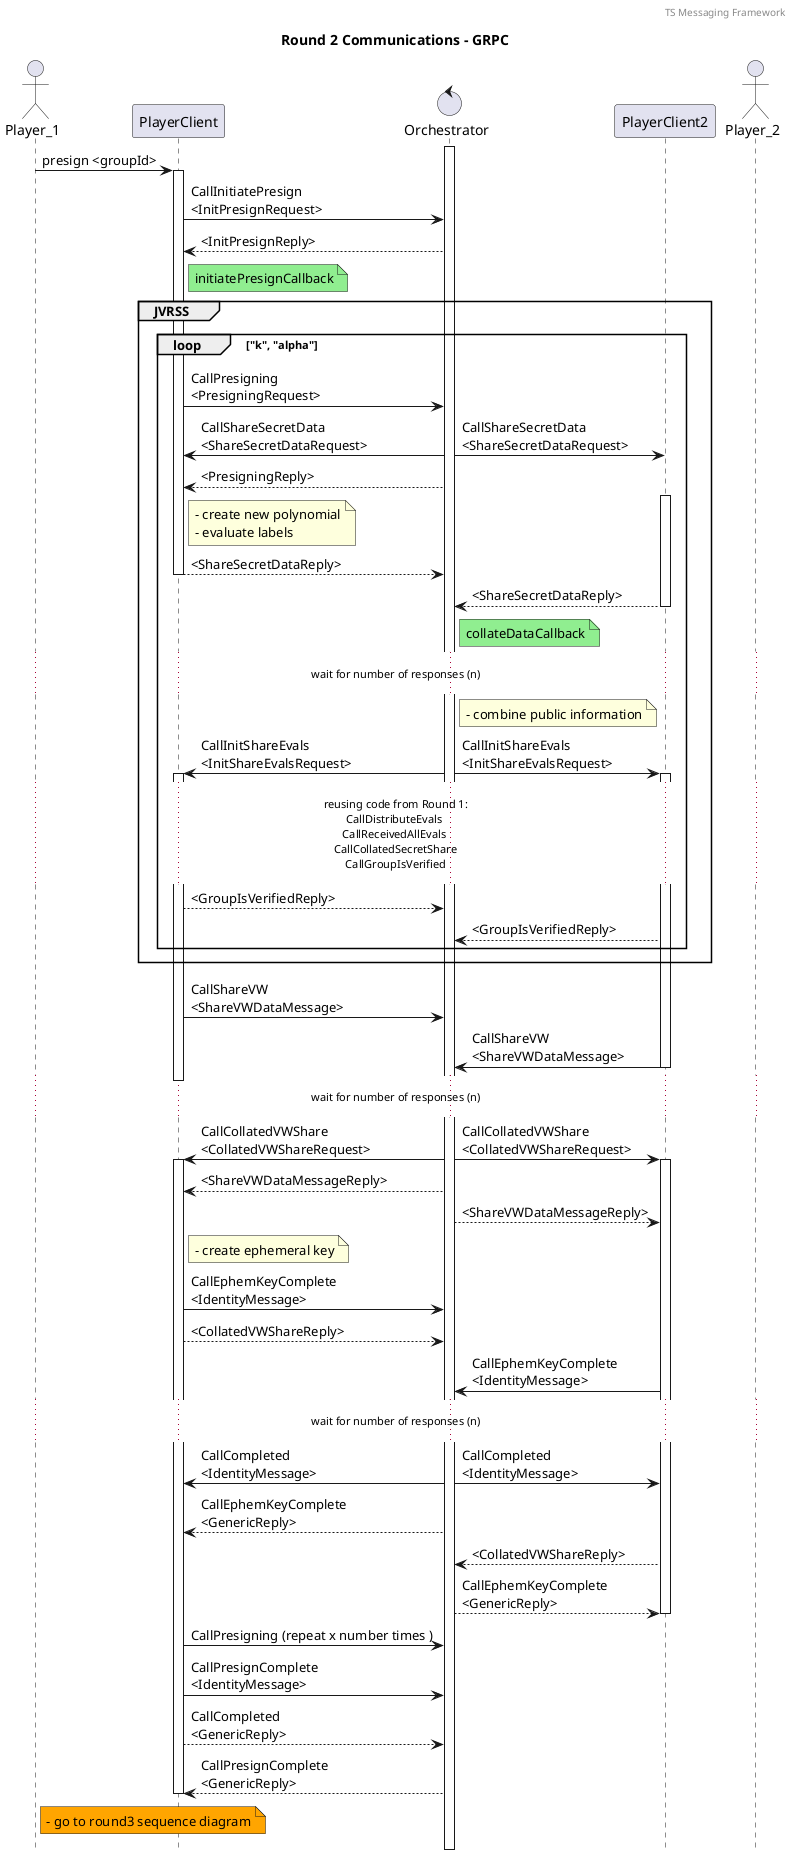 @startuml
@startuml
!pragma teoz true

header TS Messaging Framework
title Round 2 Communications - GRPC
hide footbox
actor Player_1
participant PlayerClient
control Orchestrator
participant PlayerClient2
actor Player_2

activate Orchestrator


Player_1 -> PlayerClient : presign <groupId>
activate PlayerClient
PlayerClient -> Orchestrator : CallInitiatePresign \n<InitPresignRequest>
Orchestrator --> PlayerClient : <InitPresignReply>

note right PlayerClient #LightGreen
    initiatePresignCallback
end note

group JVRSS
loop "k", "alpha"
PlayerClient -> Orchestrator : CallPresigning \n<PresigningRequest>
Orchestrator -> PlayerClient : CallShareSecretData \n<ShareSecretDataRequest>
& Orchestrator -> PlayerClient2 : CallShareSecretData \n<ShareSecretDataRequest>

Orchestrator --> PlayerClient : <PresigningReply>
activate PlayerClient2

note right PlayerClient
    - create new polynomial
    - evaluate labels 
end note




PlayerClient --> Orchestrator : <ShareSecretDataReply>
deactivate PlayerClient
PlayerClient2 --> Orchestrator : <ShareSecretDataReply>
note right Orchestrator #LightGreen
    collateDataCallback
end note
deactivate PlayerClient2

... wait for number of responses (n) ...

note right Orchestrator 
    - combine public information
end note

Orchestrator -> PlayerClient : CallInitShareEvals \n<InitShareEvalsRequest>
& Orchestrator -> PlayerClient2 : CallInitShareEvals \n<InitShareEvalsRequest>
activate PlayerClient
activate PlayerClient2

... reusing code from Round 1: \nCallDistributeEvals \nCallReceivedAllEvals \nCallCollatedSecretShare\nCallGroupIsVerified...


PlayerClient --> Orchestrator : <GroupIsVerifiedReply>
PlayerClient2 --> Orchestrator : <GroupIsVerifiedReply>

end
end

PlayerClient -> Orchestrator : CallShareVW \n<ShareVWDataMessage>
PlayerClient2 -> Orchestrator : CallShareVW \n<ShareVWDataMessage>
deactivate PlayerClient
deactivate PlayerClient2

... wait for number of responses (n) ...

Orchestrator -> PlayerClient : CallCollatedVWShare \n<CollatedVWShareRequest>
& Orchestrator -> PlayerClient2 : CallCollatedVWShare \n<CollatedVWShareRequest>
activate PlayerClient
activate PlayerClient2
Orchestrator --> PlayerClient   : <ShareVWDataMessageReply>
Orchestrator --> PlayerClient2    : <ShareVWDataMessageReply>

note right PlayerClient 
    - create ephemeral key
end note 

PlayerClient -> Orchestrator : CallEphemKeyComplete \n<IdentityMessage>
PlayerClient --> Orchestrator : <CollatedVWShareReply>

PlayerClient2 -> Orchestrator :CallEphemKeyComplete \n<IdentityMessage>


... wait for number of responses (n) ...

Orchestrator -> PlayerClient : CallCompleted \n<IdentityMessage>
& Orchestrator -> PlayerClient2 :  CallCompleted \n<IdentityMessage>
Orchestrator --> PlayerClient : CallEphemKeyComplete \n<GenericReply>

PlayerClient2 --> Orchestrator : <CollatedVWShareReply>
Orchestrator --> PlayerClient2 : CallEphemKeyComplete \n<GenericReply>

deactivate PlayerClient2

PlayerClient -> Orchestrator : CallPresigning (repeat x number times )
PlayerClient -> Orchestrator : CallPresignComplete \n<IdentityMessage>
PlayerClient --> Orchestrator : CallCompleted \n<GenericReply>
Orchestrator --> PlayerClient : CallPresignComplete \n<GenericReply>
deactivate PlayerClient
note right Player_1 #Orange
    - go to round3 sequence diagram
end note


@enduml
